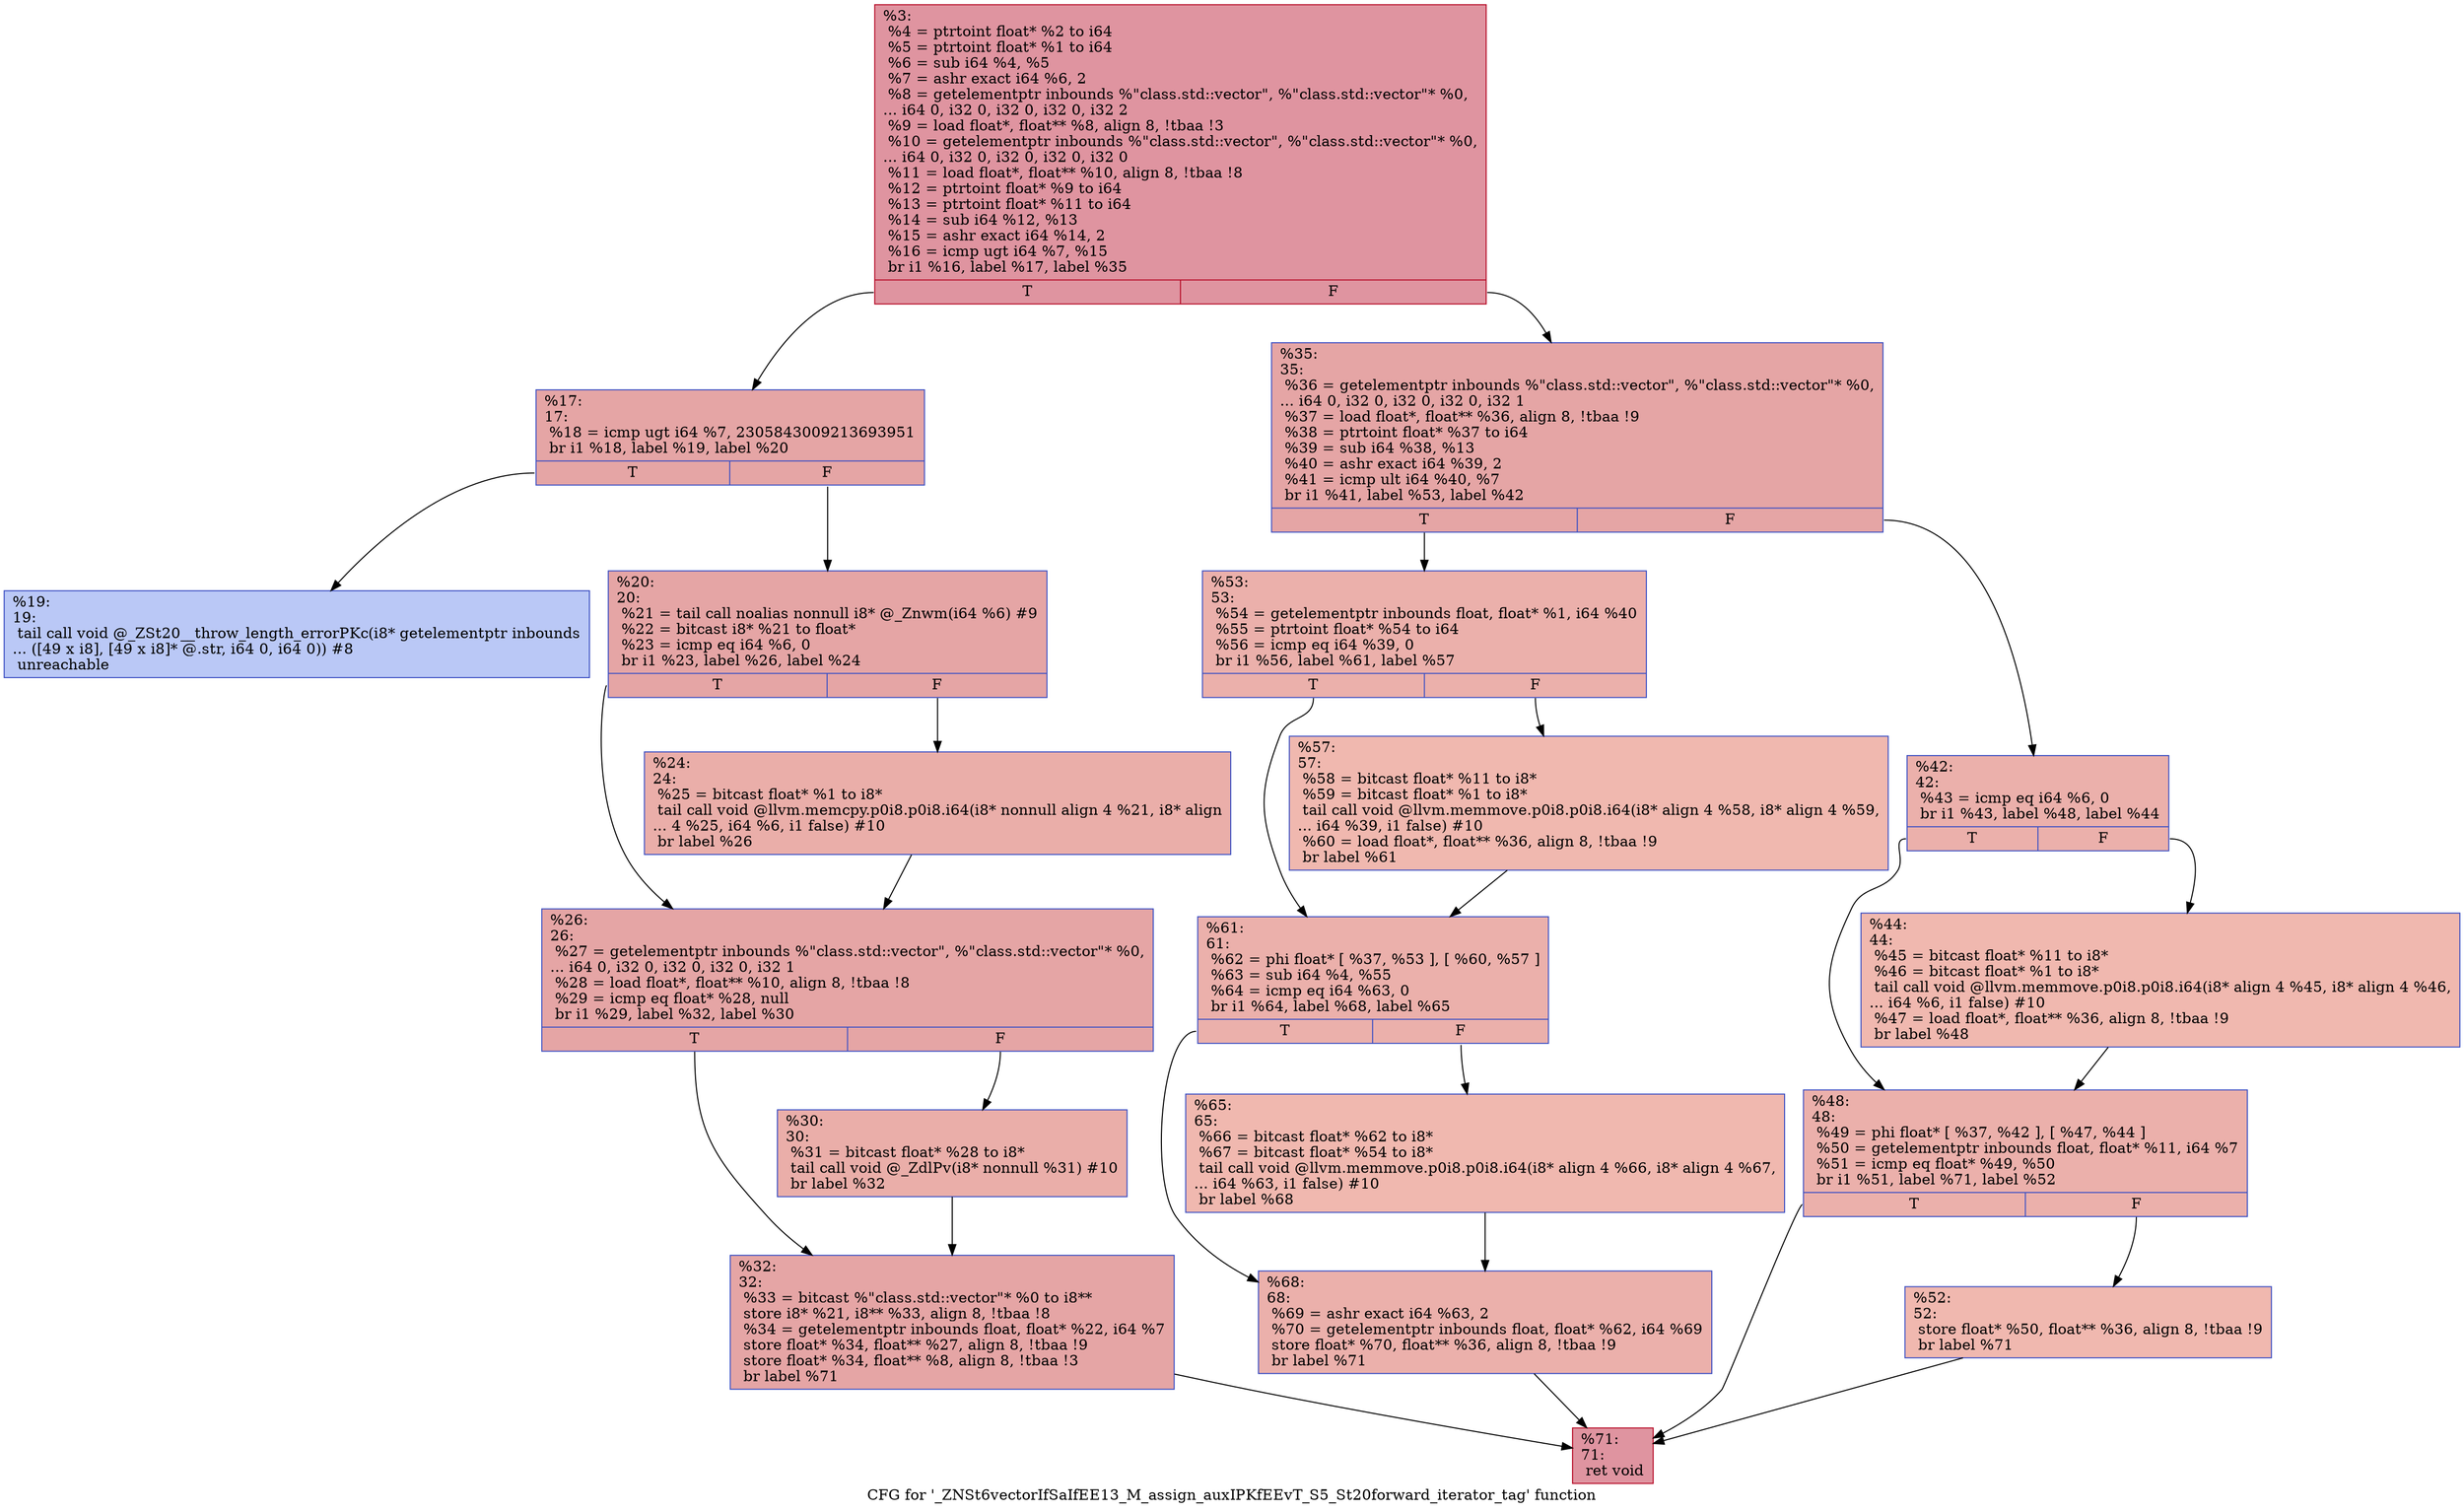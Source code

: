 digraph "CFG for '_ZNSt6vectorIfSaIfEE13_M_assign_auxIPKfEEvT_S5_St20forward_iterator_tag' function" {
	label="CFG for '_ZNSt6vectorIfSaIfEE13_M_assign_auxIPKfEEvT_S5_St20forward_iterator_tag' function";

	Node0x563df5d6dd70 [shape=record,color="#b70d28ff", style=filled, fillcolor="#b70d2870",label="{%3:\l  %4 = ptrtoint float* %2 to i64\l  %5 = ptrtoint float* %1 to i64\l  %6 = sub i64 %4, %5\l  %7 = ashr exact i64 %6, 2\l  %8 = getelementptr inbounds %\"class.std::vector\", %\"class.std::vector\"* %0,\l... i64 0, i32 0, i32 0, i32 0, i32 2\l  %9 = load float*, float** %8, align 8, !tbaa !3\l  %10 = getelementptr inbounds %\"class.std::vector\", %\"class.std::vector\"* %0,\l... i64 0, i32 0, i32 0, i32 0, i32 0\l  %11 = load float*, float** %10, align 8, !tbaa !8\l  %12 = ptrtoint float* %9 to i64\l  %13 = ptrtoint float* %11 to i64\l  %14 = sub i64 %12, %13\l  %15 = ashr exact i64 %14, 2\l  %16 = icmp ugt i64 %7, %15\l  br i1 %16, label %17, label %35\l|{<s0>T|<s1>F}}"];
	Node0x563df5d6dd70:s0 -> Node0x563df5d6ddc0;
	Node0x563df5d6dd70:s1 -> Node0x563df5d6e750;
	Node0x563df5d6ddc0 [shape=record,color="#3d50c3ff", style=filled, fillcolor="#c5333470",label="{%17:\l17:                                               \l  %18 = icmp ugt i64 %7, 2305843009213693951\l  br i1 %18, label %19, label %20\l|{<s0>T|<s1>F}}"];
	Node0x563df5d6ddc0:s0 -> Node0x563df5d6e850;
	Node0x563df5d6ddc0:s1 -> Node0x563df5d6e8a0;
	Node0x563df5d6e850 [shape=record,color="#3d50c3ff", style=filled, fillcolor="#6282ea70",label="{%19:\l19:                                               \l  tail call void @_ZSt20__throw_length_errorPKc(i8* getelementptr inbounds\l... ([49 x i8], [49 x i8]* @.str, i64 0, i64 0)) #8\l  unreachable\l}"];
	Node0x563df5d6e8a0 [shape=record,color="#3d50c3ff", style=filled, fillcolor="#c5333470",label="{%20:\l20:                                               \l  %21 = tail call noalias nonnull i8* @_Znwm(i64 %6) #9\l  %22 = bitcast i8* %21 to float*\l  %23 = icmp eq i64 %6, 0\l  br i1 %23, label %26, label %24\l|{<s0>T|<s1>F}}"];
	Node0x563df5d6e8a0:s0 -> Node0x563df5d6ef70;
	Node0x563df5d6e8a0:s1 -> Node0x563df5d6efc0;
	Node0x563df5d6efc0 [shape=record,color="#3d50c3ff", style=filled, fillcolor="#d0473d70",label="{%24:\l24:                                               \l  %25 = bitcast float* %1 to i8*\l  tail call void @llvm.memcpy.p0i8.p0i8.i64(i8* nonnull align 4 %21, i8* align\l... 4 %25, i64 %6, i1 false) #10\l  br label %26\l}"];
	Node0x563df5d6efc0 -> Node0x563df5d6ef70;
	Node0x563df5d6ef70 [shape=record,color="#3d50c3ff", style=filled, fillcolor="#c5333470",label="{%26:\l26:                                               \l  %27 = getelementptr inbounds %\"class.std::vector\", %\"class.std::vector\"* %0,\l... i64 0, i32 0, i32 0, i32 0, i32 1\l  %28 = load float*, float** %10, align 8, !tbaa !8\l  %29 = icmp eq float* %28, null\l  br i1 %29, label %32, label %30\l|{<s0>T|<s1>F}}"];
	Node0x563df5d6ef70:s0 -> Node0x563df5d6f720;
	Node0x563df5d6ef70:s1 -> Node0x563df5d6f770;
	Node0x563df5d6f770 [shape=record,color="#3d50c3ff", style=filled, fillcolor="#d0473d70",label="{%30:\l30:                                               \l  %31 = bitcast float* %28 to i8*\l  tail call void @_ZdlPv(i8* nonnull %31) #10\l  br label %32\l}"];
	Node0x563df5d6f770 -> Node0x563df5d6f720;
	Node0x563df5d6f720 [shape=record,color="#3d50c3ff", style=filled, fillcolor="#c5333470",label="{%32:\l32:                                               \l  %33 = bitcast %\"class.std::vector\"* %0 to i8**\l  store i8* %21, i8** %33, align 8, !tbaa !8\l  %34 = getelementptr inbounds float, float* %22, i64 %7\l  store float* %34, float** %27, align 8, !tbaa !9\l  store float* %34, float** %8, align 8, !tbaa !3\l  br label %71\l}"];
	Node0x563df5d6f720 -> Node0x563df5d70560;
	Node0x563df5d6e750 [shape=record,color="#3d50c3ff", style=filled, fillcolor="#c5333470",label="{%35:\l35:                                               \l  %36 = getelementptr inbounds %\"class.std::vector\", %\"class.std::vector\"* %0,\l... i64 0, i32 0, i32 0, i32 0, i32 1\l  %37 = load float*, float** %36, align 8, !tbaa !9\l  %38 = ptrtoint float* %37 to i64\l  %39 = sub i64 %38, %13\l  %40 = ashr exact i64 %39, 2\l  %41 = icmp ult i64 %40, %7\l  br i1 %41, label %53, label %42\l|{<s0>T|<s1>F}}"];
	Node0x563df5d6e750:s0 -> Node0x563df5d709d0;
	Node0x563df5d6e750:s1 -> Node0x563df5d70a20;
	Node0x563df5d70a20 [shape=record,color="#3d50c3ff", style=filled, fillcolor="#d24b4070",label="{%42:\l42:                                               \l  %43 = icmp eq i64 %6, 0\l  br i1 %43, label %48, label %44\l|{<s0>T|<s1>F}}"];
	Node0x563df5d70a20:s0 -> Node0x563df5d70bb0;
	Node0x563df5d70a20:s1 -> Node0x563df5d70c00;
	Node0x563df5d70c00 [shape=record,color="#3d50c3ff", style=filled, fillcolor="#dc5d4a70",label="{%44:\l44:                                               \l  %45 = bitcast float* %11 to i8*\l  %46 = bitcast float* %1 to i8*\l  tail call void @llvm.memmove.p0i8.p0i8.i64(i8* align 4 %45, i8* align 4 %46,\l... i64 %6, i1 false) #10\l  %47 = load float*, float** %36, align 8, !tbaa !9\l  br label %48\l}"];
	Node0x563df5d70c00 -> Node0x563df5d70bb0;
	Node0x563df5d70bb0 [shape=record,color="#3d50c3ff", style=filled, fillcolor="#d24b4070",label="{%48:\l48:                                               \l  %49 = phi float* [ %37, %42 ], [ %47, %44 ]\l  %50 = getelementptr inbounds float, float* %11, i64 %7\l  %51 = icmp eq float* %49, %50\l  br i1 %51, label %71, label %52\l|{<s0>T|<s1>F}}"];
	Node0x563df5d70bb0:s0 -> Node0x563df5d70560;
	Node0x563df5d70bb0:s1 -> Node0x563df5d713c0;
	Node0x563df5d713c0 [shape=record,color="#3d50c3ff", style=filled, fillcolor="#dc5d4a70",label="{%52:\l52:                                               \l  store float* %50, float** %36, align 8, !tbaa !9\l  br label %71\l}"];
	Node0x563df5d713c0 -> Node0x563df5d70560;
	Node0x563df5d709d0 [shape=record,color="#3d50c3ff", style=filled, fillcolor="#d24b4070",label="{%53:\l53:                                               \l  %54 = getelementptr inbounds float, float* %1, i64 %40\l  %55 = ptrtoint float* %54 to i64\l  %56 = icmp eq i64 %39, 0\l  br i1 %56, label %61, label %57\l|{<s0>T|<s1>F}}"];
	Node0x563df5d709d0:s0 -> Node0x563df5d71760;
	Node0x563df5d709d0:s1 -> Node0x563df5d717b0;
	Node0x563df5d717b0 [shape=record,color="#3d50c3ff", style=filled, fillcolor="#dc5d4a70",label="{%57:\l57:                                               \l  %58 = bitcast float* %11 to i8*\l  %59 = bitcast float* %1 to i8*\l  tail call void @llvm.memmove.p0i8.p0i8.i64(i8* align 4 %58, i8* align 4 %59,\l... i64 %39, i1 false) #10\l  %60 = load float*, float** %36, align 8, !tbaa !9\l  br label %61\l}"];
	Node0x563df5d717b0 -> Node0x563df5d71760;
	Node0x563df5d71760 [shape=record,color="#3d50c3ff", style=filled, fillcolor="#d24b4070",label="{%61:\l61:                                               \l  %62 = phi float* [ %37, %53 ], [ %60, %57 ]\l  %63 = sub i64 %4, %55\l  %64 = icmp eq i64 %63, 0\l  br i1 %64, label %68, label %65\l|{<s0>T|<s1>F}}"];
	Node0x563df5d71760:s0 -> Node0x563df5d71de0;
	Node0x563df5d71760:s1 -> Node0x563df5d71e30;
	Node0x563df5d71e30 [shape=record,color="#3d50c3ff", style=filled, fillcolor="#dc5d4a70",label="{%65:\l65:                                               \l  %66 = bitcast float* %62 to i8*\l  %67 = bitcast float* %54 to i8*\l  tail call void @llvm.memmove.p0i8.p0i8.i64(i8* align 4 %66, i8* align 4 %67,\l... i64 %63, i1 false) #10\l  br label %68\l}"];
	Node0x563df5d71e30 -> Node0x563df5d71de0;
	Node0x563df5d71de0 [shape=record,color="#3d50c3ff", style=filled, fillcolor="#d24b4070",label="{%68:\l68:                                               \l  %69 = ashr exact i64 %63, 2\l  %70 = getelementptr inbounds float, float* %62, i64 %69\l  store float* %70, float** %36, align 8, !tbaa !9\l  br label %71\l}"];
	Node0x563df5d71de0 -> Node0x563df5d70560;
	Node0x563df5d70560 [shape=record,color="#b70d28ff", style=filled, fillcolor="#b70d2870",label="{%71:\l71:                                               \l  ret void\l}"];
}
